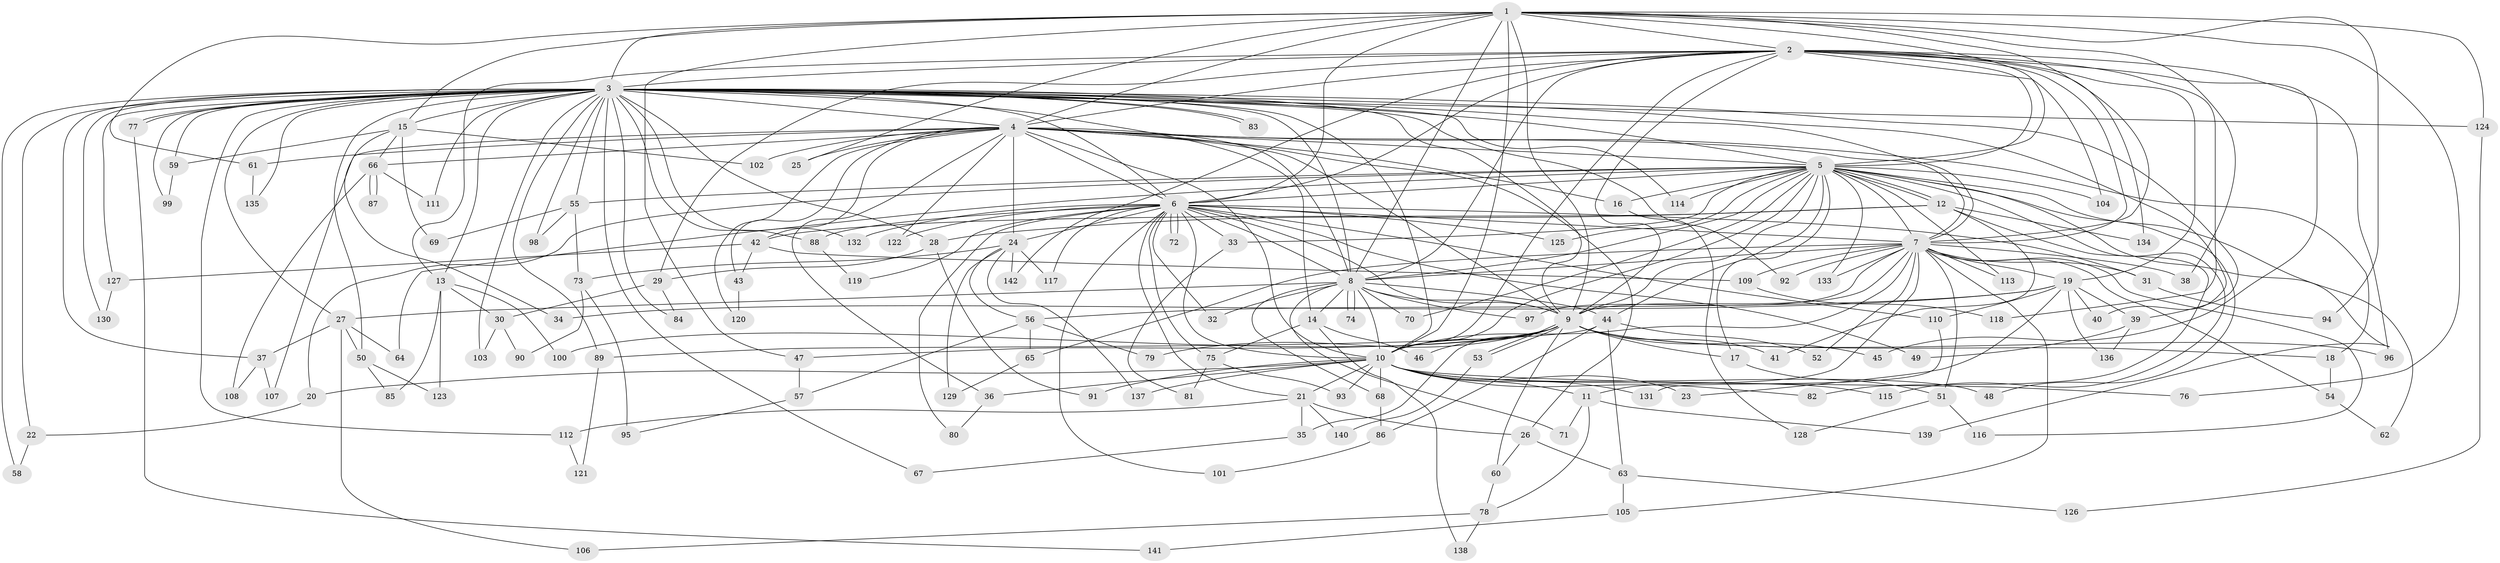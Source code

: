 // coarse degree distribution, {21: 0.023255813953488372, 11: 0.046511627906976744, 17: 0.046511627906976744, 23: 0.023255813953488372, 15: 0.046511627906976744, 14: 0.023255813953488372, 10: 0.023255813953488372, 3: 0.11627906976744186, 6: 0.09302325581395349, 8: 0.09302325581395349, 4: 0.13953488372093023, 5: 0.046511627906976744, 7: 0.11627906976744186, 2: 0.11627906976744186, 1: 0.046511627906976744}
// Generated by graph-tools (version 1.1) at 2025/49/03/04/25 22:49:55]
// undirected, 142 vertices, 309 edges
graph export_dot {
  node [color=gray90,style=filled];
  1;
  2;
  3;
  4;
  5;
  6;
  7;
  8;
  9;
  10;
  11;
  12;
  13;
  14;
  15;
  16;
  17;
  18;
  19;
  20;
  21;
  22;
  23;
  24;
  25;
  26;
  27;
  28;
  29;
  30;
  31;
  32;
  33;
  34;
  35;
  36;
  37;
  38;
  39;
  40;
  41;
  42;
  43;
  44;
  45;
  46;
  47;
  48;
  49;
  50;
  51;
  52;
  53;
  54;
  55;
  56;
  57;
  58;
  59;
  60;
  61;
  62;
  63;
  64;
  65;
  66;
  67;
  68;
  69;
  70;
  71;
  72;
  73;
  74;
  75;
  76;
  77;
  78;
  79;
  80;
  81;
  82;
  83;
  84;
  85;
  86;
  87;
  88;
  89;
  90;
  91;
  92;
  93;
  94;
  95;
  96;
  97;
  98;
  99;
  100;
  101;
  102;
  103;
  104;
  105;
  106;
  107;
  108;
  109;
  110;
  111;
  112;
  113;
  114;
  115;
  116;
  117;
  118;
  119;
  120;
  121;
  122;
  123;
  124;
  125;
  126;
  127;
  128;
  129;
  130;
  131;
  132;
  133;
  134;
  135;
  136;
  137;
  138;
  139;
  140;
  141;
  142;
  1 -- 2;
  1 -- 3;
  1 -- 4;
  1 -- 5;
  1 -- 6;
  1 -- 7;
  1 -- 8;
  1 -- 9;
  1 -- 10;
  1 -- 15;
  1 -- 25;
  1 -- 38;
  1 -- 47;
  1 -- 61;
  1 -- 76;
  1 -- 94;
  1 -- 124;
  2 -- 3;
  2 -- 4;
  2 -- 5;
  2 -- 6;
  2 -- 7;
  2 -- 8;
  2 -- 9;
  2 -- 10;
  2 -- 13;
  2 -- 19;
  2 -- 29;
  2 -- 45;
  2 -- 96;
  2 -- 104;
  2 -- 118;
  2 -- 134;
  2 -- 142;
  3 -- 4;
  3 -- 5;
  3 -- 6;
  3 -- 7;
  3 -- 8;
  3 -- 9;
  3 -- 10;
  3 -- 13;
  3 -- 14;
  3 -- 15;
  3 -- 22;
  3 -- 27;
  3 -- 28;
  3 -- 37;
  3 -- 39;
  3 -- 40;
  3 -- 50;
  3 -- 55;
  3 -- 58;
  3 -- 59;
  3 -- 67;
  3 -- 77;
  3 -- 77;
  3 -- 83;
  3 -- 83;
  3 -- 84;
  3 -- 88;
  3 -- 89;
  3 -- 92;
  3 -- 98;
  3 -- 99;
  3 -- 103;
  3 -- 111;
  3 -- 112;
  3 -- 114;
  3 -- 124;
  3 -- 127;
  3 -- 130;
  3 -- 132;
  3 -- 135;
  4 -- 5;
  4 -- 6;
  4 -- 7;
  4 -- 8;
  4 -- 9;
  4 -- 10;
  4 -- 16;
  4 -- 18;
  4 -- 24;
  4 -- 25;
  4 -- 26;
  4 -- 36;
  4 -- 42;
  4 -- 43;
  4 -- 61;
  4 -- 66;
  4 -- 102;
  4 -- 107;
  4 -- 120;
  4 -- 122;
  5 -- 6;
  5 -- 7;
  5 -- 8;
  5 -- 9;
  5 -- 10;
  5 -- 12;
  5 -- 12;
  5 -- 16;
  5 -- 17;
  5 -- 20;
  5 -- 33;
  5 -- 44;
  5 -- 48;
  5 -- 55;
  5 -- 62;
  5 -- 64;
  5 -- 70;
  5 -- 104;
  5 -- 113;
  5 -- 114;
  5 -- 115;
  5 -- 125;
  5 -- 133;
  5 -- 139;
  6 -- 7;
  6 -- 8;
  6 -- 9;
  6 -- 10;
  6 -- 21;
  6 -- 24;
  6 -- 31;
  6 -- 32;
  6 -- 33;
  6 -- 49;
  6 -- 72;
  6 -- 72;
  6 -- 75;
  6 -- 80;
  6 -- 88;
  6 -- 101;
  6 -- 110;
  6 -- 117;
  6 -- 119;
  6 -- 122;
  6 -- 125;
  6 -- 132;
  7 -- 8;
  7 -- 9;
  7 -- 10;
  7 -- 11;
  7 -- 19;
  7 -- 31;
  7 -- 38;
  7 -- 51;
  7 -- 52;
  7 -- 54;
  7 -- 65;
  7 -- 92;
  7 -- 97;
  7 -- 105;
  7 -- 109;
  7 -- 113;
  7 -- 116;
  7 -- 133;
  8 -- 9;
  8 -- 10;
  8 -- 14;
  8 -- 27;
  8 -- 32;
  8 -- 44;
  8 -- 68;
  8 -- 70;
  8 -- 71;
  8 -- 74;
  8 -- 74;
  8 -- 97;
  9 -- 10;
  9 -- 17;
  9 -- 18;
  9 -- 35;
  9 -- 41;
  9 -- 45;
  9 -- 46;
  9 -- 47;
  9 -- 53;
  9 -- 53;
  9 -- 60;
  9 -- 79;
  9 -- 96;
  9 -- 100;
  10 -- 11;
  10 -- 20;
  10 -- 21;
  10 -- 23;
  10 -- 36;
  10 -- 48;
  10 -- 68;
  10 -- 76;
  10 -- 82;
  10 -- 91;
  10 -- 93;
  10 -- 115;
  10 -- 131;
  10 -- 137;
  11 -- 71;
  11 -- 78;
  11 -- 139;
  12 -- 28;
  12 -- 41;
  12 -- 42;
  12 -- 82;
  12 -- 134;
  13 -- 30;
  13 -- 85;
  13 -- 100;
  13 -- 123;
  14 -- 46;
  14 -- 75;
  14 -- 138;
  15 -- 34;
  15 -- 59;
  15 -- 66;
  15 -- 69;
  15 -- 102;
  16 -- 128;
  17 -- 51;
  18 -- 54;
  19 -- 23;
  19 -- 34;
  19 -- 39;
  19 -- 40;
  19 -- 56;
  19 -- 110;
  19 -- 136;
  20 -- 22;
  21 -- 26;
  21 -- 35;
  21 -- 112;
  21 -- 140;
  22 -- 58;
  24 -- 56;
  24 -- 73;
  24 -- 117;
  24 -- 129;
  24 -- 137;
  24 -- 142;
  26 -- 60;
  26 -- 63;
  27 -- 37;
  27 -- 50;
  27 -- 64;
  27 -- 106;
  28 -- 29;
  28 -- 91;
  29 -- 30;
  29 -- 84;
  30 -- 90;
  30 -- 103;
  31 -- 94;
  33 -- 81;
  35 -- 67;
  36 -- 80;
  37 -- 107;
  37 -- 108;
  39 -- 49;
  39 -- 136;
  42 -- 43;
  42 -- 109;
  42 -- 127;
  43 -- 120;
  44 -- 52;
  44 -- 63;
  44 -- 86;
  44 -- 89;
  47 -- 57;
  50 -- 85;
  50 -- 123;
  51 -- 116;
  51 -- 128;
  53 -- 140;
  54 -- 62;
  55 -- 69;
  55 -- 73;
  55 -- 98;
  56 -- 57;
  56 -- 65;
  56 -- 79;
  57 -- 95;
  59 -- 99;
  60 -- 78;
  61 -- 135;
  63 -- 105;
  63 -- 126;
  65 -- 129;
  66 -- 87;
  66 -- 87;
  66 -- 108;
  66 -- 111;
  68 -- 86;
  73 -- 90;
  73 -- 95;
  75 -- 81;
  75 -- 93;
  77 -- 141;
  78 -- 106;
  78 -- 138;
  86 -- 101;
  88 -- 119;
  89 -- 121;
  105 -- 141;
  109 -- 118;
  110 -- 131;
  112 -- 121;
  124 -- 126;
  127 -- 130;
}
